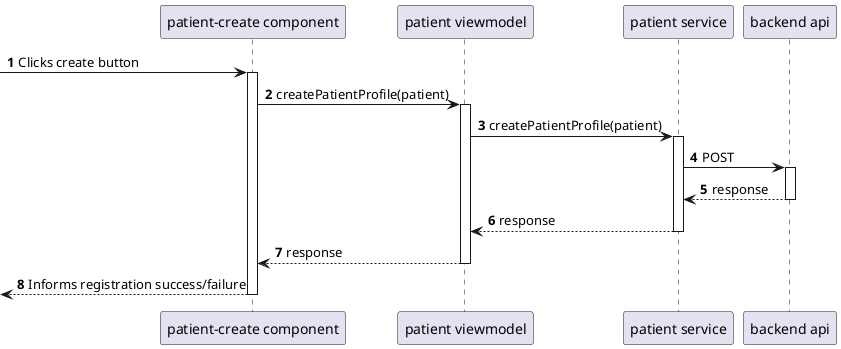 @startuml
'https://plantuml.com/sequence-diagram

autonumber

participant "patient-create component" as pcc

participant "patient viewmodel" as pvm

participant "patient service" as ps

participant "backend api" as bapi


-> pcc : Clicks create button

activate pcc

pcc -> pvm : createPatientProfile(patient) 

activate pvm

pvm -> ps : createPatientProfile(patient)

activate ps

ps -> bapi : POST

activate bapi

bapi --> ps : response

deactivate bapi

ps --> pvm : response

deactivate ps

pvm --> pcc : response

deactivate pvm

<-- pcc : Informs registration success/failure

deactivate pcc



@enduml